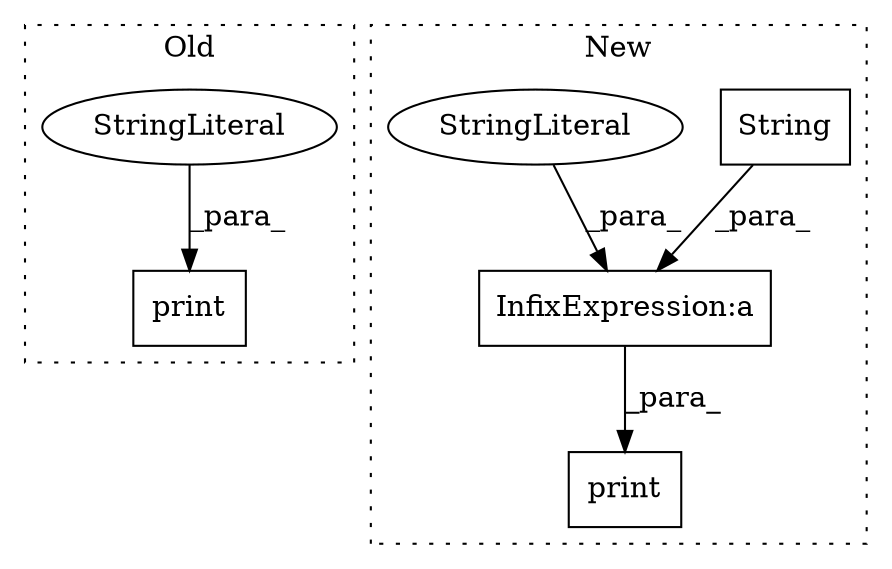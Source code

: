 digraph G {
subgraph cluster0 {
1 [label="print" a="32" s="4229,4251" l="6,1" shape="box"];
3 [label="StringLiteral" a="45" s="4235" l="16" shape="ellipse"];
label = "Old";
style="dotted";
}
subgraph cluster1 {
2 [label="String" a="32" s="5057,5074" l="7,1" shape="box"];
4 [label="InfixExpression:a" a="27" s="5054" l="3" shape="box"];
5 [label="StringLiteral" a="45" s="5011" l="43" shape="ellipse"];
6 [label="print" a="32" s="5005,5075" l="6,1" shape="box"];
label = "New";
style="dotted";
}
2 -> 4 [label="_para_"];
3 -> 1 [label="_para_"];
4 -> 6 [label="_para_"];
5 -> 4 [label="_para_"];
}